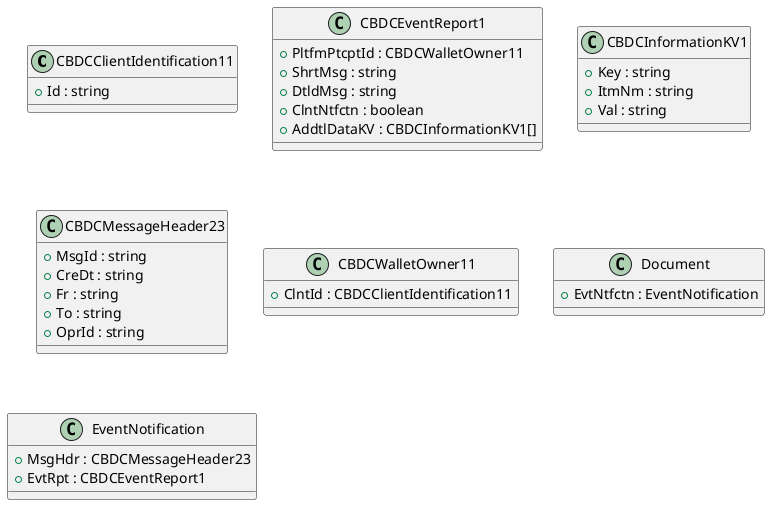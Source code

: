 @startuml

class CBDCClientIdentification11 {
    +Id : string
}
class CBDCEventReport1 {
    +PltfmPtcptId : CBDCWalletOwner11
    +ShrtMsg : string
    +DtldMsg : string
    +ClntNtfctn : boolean
    +AddtlDataKV : CBDCInformationKV1[]
}
class CBDCInformationKV1 {
    +Key : string
    +ItmNm : string
    +Val : string
}
class CBDCMessageHeader23 {
    +MsgId : string
    +CreDt : string
    +Fr : string
    +To : string
    +OprId : string
}
class CBDCWalletOwner11 {
    +ClntId : CBDCClientIdentification11
}
class Document {
    +EvtNtfctn : EventNotification
}
class EventNotification {
    +MsgHdr : CBDCMessageHeader23
    +EvtRpt : CBDCEventReport1
}

@enduml
